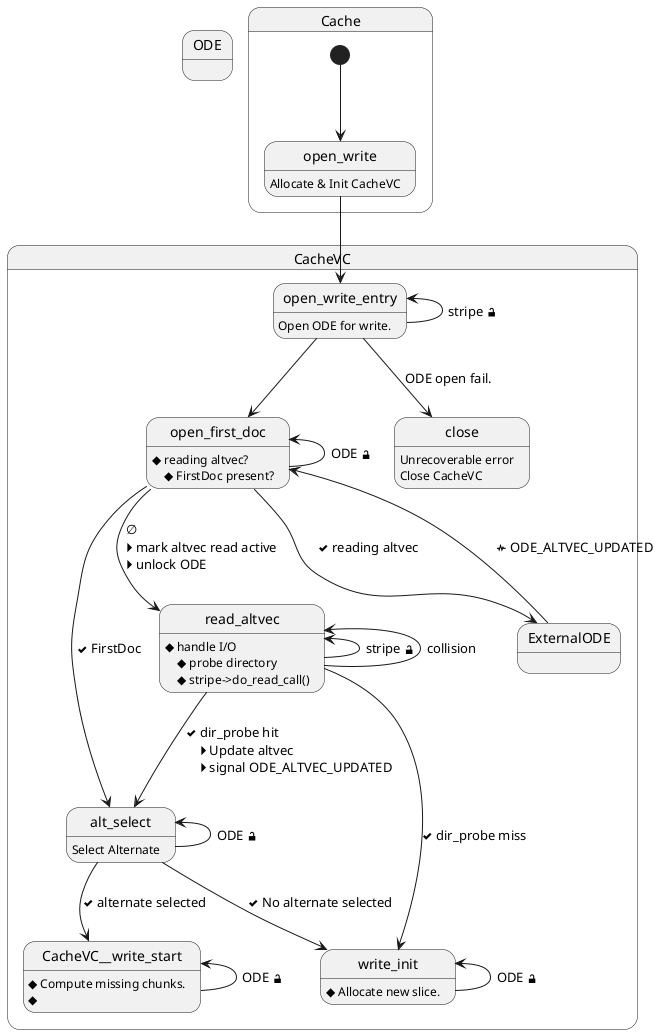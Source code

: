 @startuml

skinparam defaultTextAlignment left

!definelong WaitFor(x,y,signal,condition = "wait") \
  state "x" as External##x <<External>>
  y --> External##x : condition
  External##x --> y : <&pulse> signal
!enddefinelong

skinparam state {
  BackgroundColor<<External>> Peru
}
state CacheVC {
  state "open_write_entry" as CacheVC__open_write_entry
  state "open_first_doc" as CacheVC__open_first_doc
  state "read_altvec" as CacheVC__read_altvec
  state "alt_select" as CacheVC__alt_select : Select Alternate
  state "write_init" as CacheVC__write_init

  CacheVC__open_write_entry : Open ODE for write.
  CacheVC__open_first_doc :\
    <U+25C6> reading altvec?\n\
    <U+25C6> FirstDoc present?
  CacheVC__read_altvec: <U+25c6> handle I/O\n\
    <U+25c6> probe directory\n\
    <U+25c6> stripe->do_read_call()
  CacheVC__write_init : <U+25C6> Allocate new slice.

  CacheVC__write_start : <U+25C6> Compute missing chunks.\n<U+25C6>

  state "close" as CacheVC__FATAL
  CacheVC__FATAL : Unrecoverable error\nClose CacheVC
}

state Cache {

  state "open_write" as Cache__open_write

  Cache__open_write : Allocate & Init CacheVC

  [*] --> Cache__open_write
  Cache__open_write --> CacheVC__open_write_entry

}

state ODE {
}

state CacheVC {
  CacheVC__open_write_entry -u-> CacheVC__open_write_entry : stripe <&lock-unlocked>
  CacheVC__open_write_entry --> CacheVC__open_first_doc
  CacheVC__open_write_entry --> CacheVC__FATAL : ODE open fail.

  CacheVC__open_first_doc -u-> CacheVC__open_first_doc : ODE <&lock-unlocked>
  WaitFor(ODE, CacheVC__open_first_doc, ODE_ALTVEC_UPDATED, "<&check> reading altvec")
  CacheVC__open_first_doc --> CacheVC__read_altvec : <U+2205>\n<U+23F5> mark altvec read active\n<U+23F5> unlock ODE

  CacheVC__open_first_doc --> CacheVC__alt_select : <&check> FirstDoc

  CacheVC__read_altvec -u-> CacheVC__read_altvec : stripe <&lock-unlocked>
  CacheVC__read_altvec -u-> CacheVC__read_altvec : collision
  CacheVC__read_altvec --> CacheVC__write_init : <&check> dir_probe miss
  CacheVC__read_altvec --> CacheVC__alt_select : <&check> dir_probe hit\n\
    <U+23F5> Update altvec\n\
    <U+23F5> signal ODE_ALTVEC_UPDATED

  CacheVC__alt_select -u-> CacheVC__alt_select : ODE <&lock-unlocked>
  CacheVC__alt_select --> CacheVC__write_init : <&check> No alternate selected
  CacheVC__alt_select --> CacheVC__write_start : <&check> alternate selected

  CacheVC__write_init -u-> CacheVC__write_init : ODE <&lock-unlocked>

  CacheVC__write_start -u-> CacheVC__write_start : ODE <&lock-unlocked>

}

@enduml
